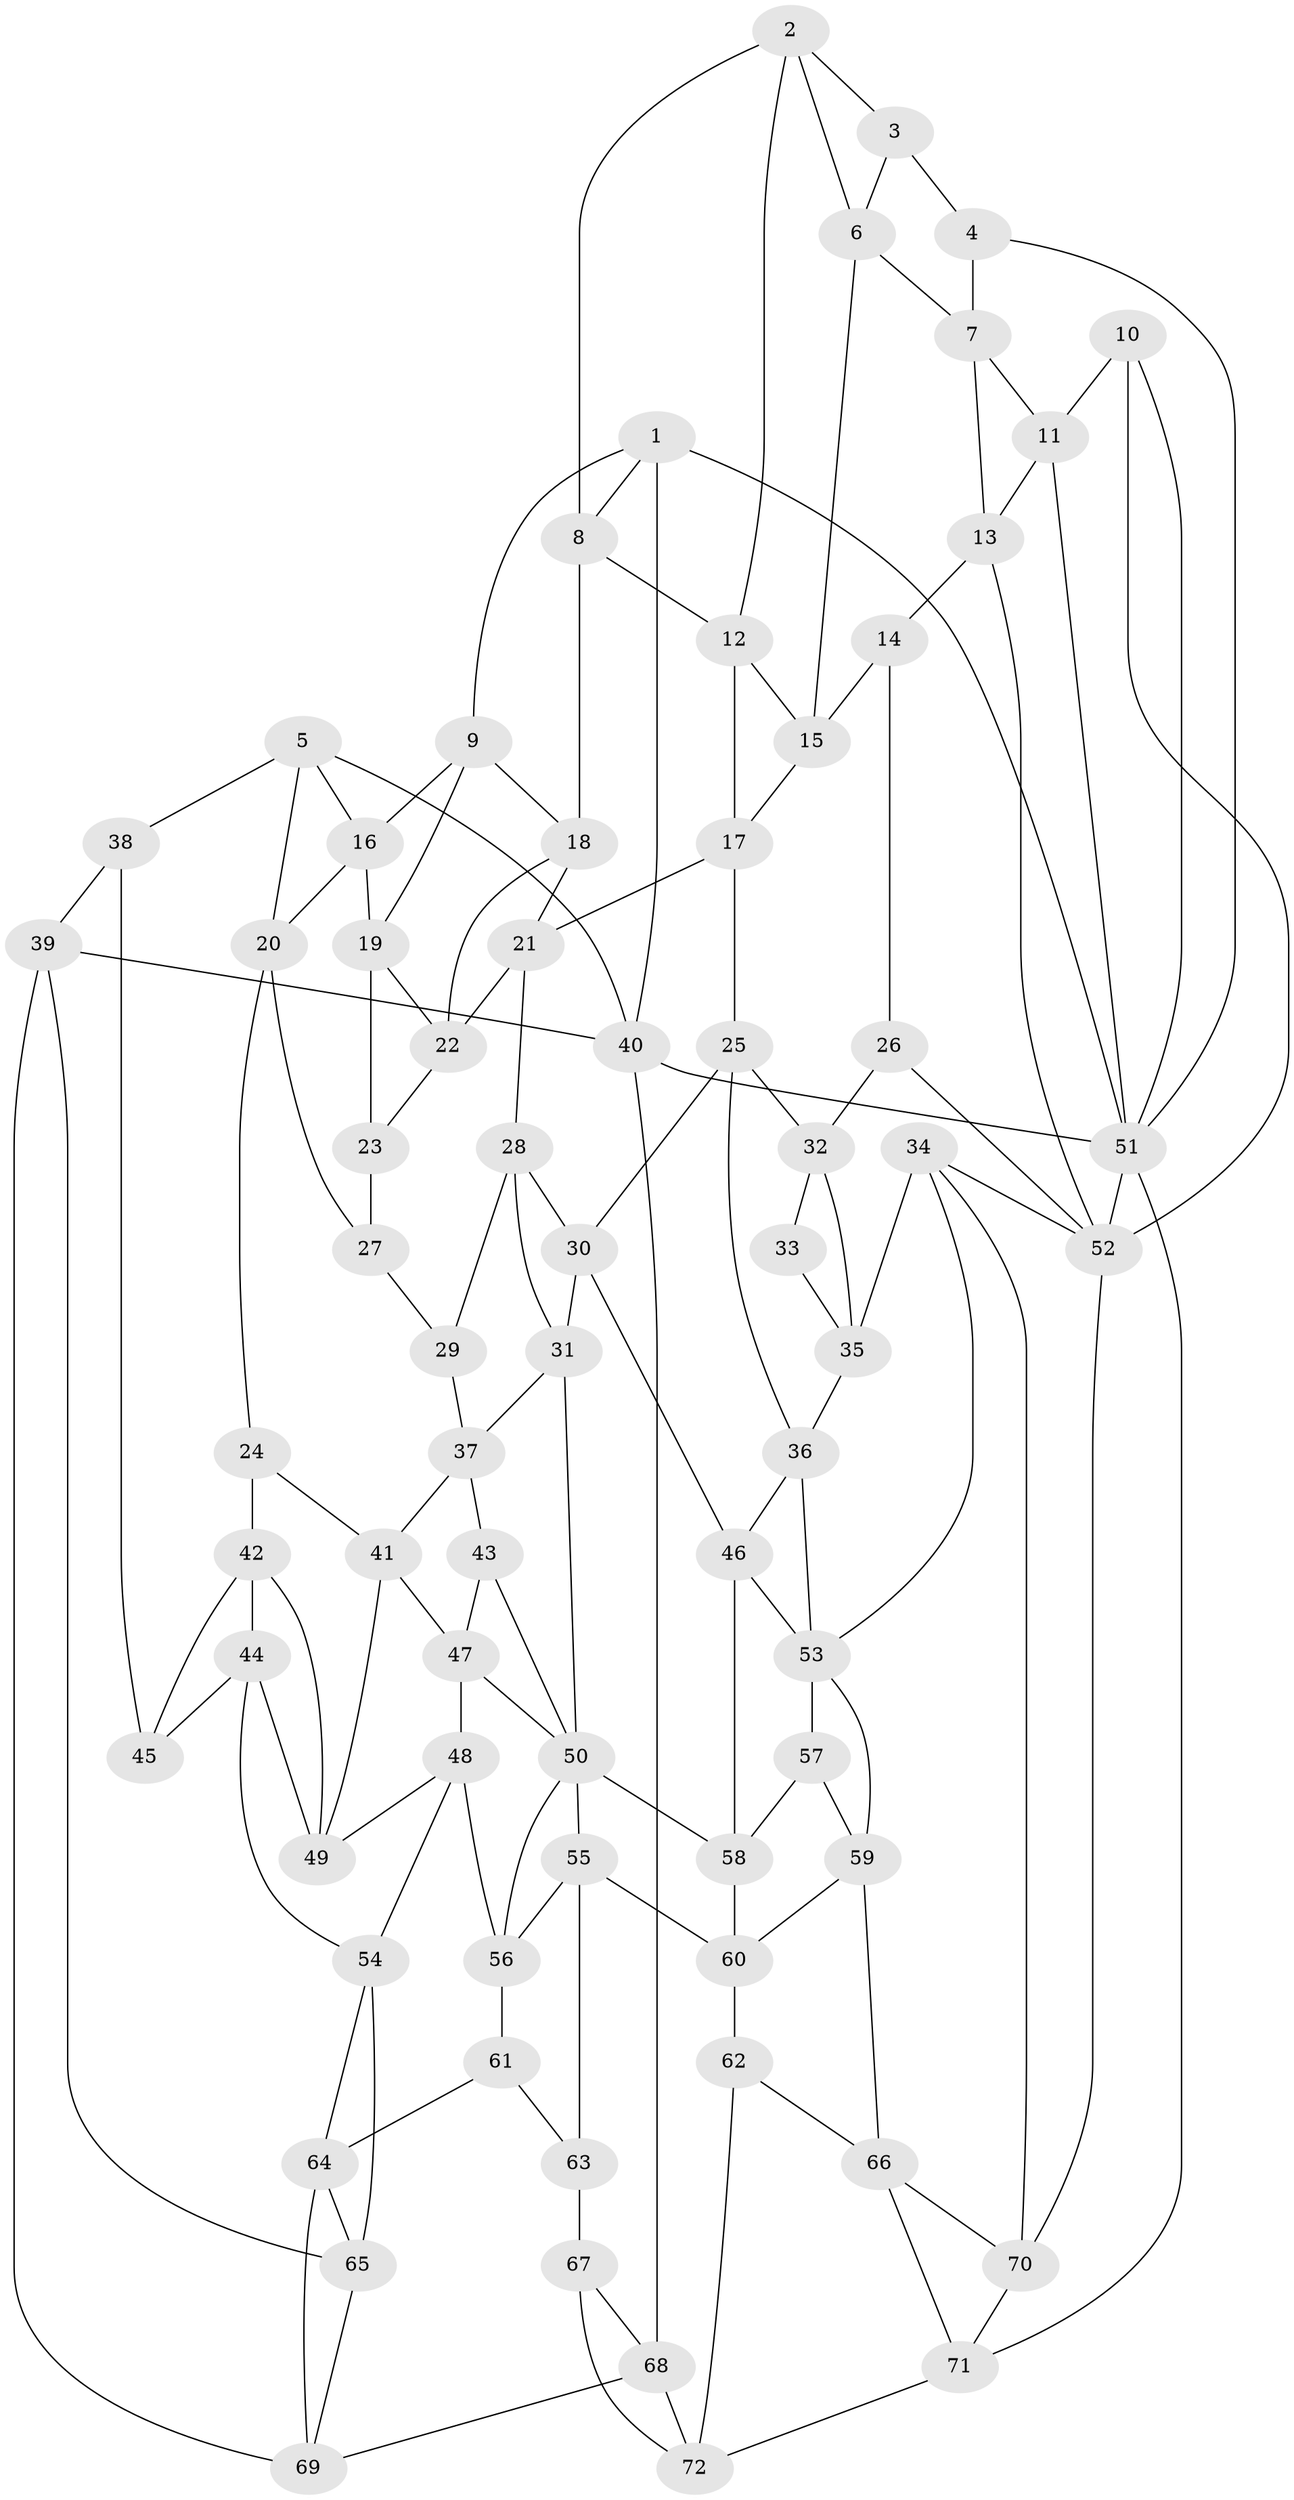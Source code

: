 // original degree distribution, {3: 0.020833333333333332, 4: 0.2013888888888889, 5: 0.5763888888888888, 6: 0.2013888888888889}
// Generated by graph-tools (version 1.1) at 2025/27/03/09/25 03:27:13]
// undirected, 72 vertices, 139 edges
graph export_dot {
graph [start="1"]
  node [color=gray90,style=filled];
  1;
  2;
  3;
  4;
  5;
  6;
  7;
  8;
  9;
  10;
  11;
  12;
  13;
  14;
  15;
  16;
  17;
  18;
  19;
  20;
  21;
  22;
  23;
  24;
  25;
  26;
  27;
  28;
  29;
  30;
  31;
  32;
  33;
  34;
  35;
  36;
  37;
  38;
  39;
  40;
  41;
  42;
  43;
  44;
  45;
  46;
  47;
  48;
  49;
  50;
  51;
  52;
  53;
  54;
  55;
  56;
  57;
  58;
  59;
  60;
  61;
  62;
  63;
  64;
  65;
  66;
  67;
  68;
  69;
  70;
  71;
  72;
  1 -- 8 [weight=1.0];
  1 -- 9 [weight=1.0];
  1 -- 40 [weight=1.0];
  1 -- 51 [weight=1.0];
  2 -- 3 [weight=1.0];
  2 -- 6 [weight=1.0];
  2 -- 8 [weight=1.0];
  2 -- 12 [weight=1.0];
  3 -- 4 [weight=1.0];
  3 -- 6 [weight=1.0];
  4 -- 7 [weight=1.0];
  4 -- 51 [weight=1.0];
  5 -- 16 [weight=1.0];
  5 -- 20 [weight=1.0];
  5 -- 38 [weight=1.0];
  5 -- 40 [weight=1.0];
  6 -- 7 [weight=1.0];
  6 -- 15 [weight=1.0];
  7 -- 11 [weight=1.0];
  7 -- 13 [weight=1.0];
  8 -- 12 [weight=1.0];
  8 -- 18 [weight=1.0];
  9 -- 16 [weight=1.0];
  9 -- 18 [weight=1.0];
  9 -- 19 [weight=1.0];
  10 -- 11 [weight=1.0];
  10 -- 51 [weight=1.0];
  10 -- 52 [weight=1.0];
  11 -- 13 [weight=1.0];
  11 -- 51 [weight=1.0];
  12 -- 15 [weight=1.0];
  12 -- 17 [weight=1.0];
  13 -- 14 [weight=1.0];
  13 -- 52 [weight=1.0];
  14 -- 15 [weight=1.0];
  14 -- 26 [weight=1.0];
  15 -- 17 [weight=1.0];
  16 -- 19 [weight=1.0];
  16 -- 20 [weight=1.0];
  17 -- 21 [weight=1.0];
  17 -- 25 [weight=1.0];
  18 -- 21 [weight=1.0];
  18 -- 22 [weight=1.0];
  19 -- 22 [weight=1.0];
  19 -- 23 [weight=1.0];
  20 -- 24 [weight=1.0];
  20 -- 27 [weight=1.0];
  21 -- 22 [weight=1.0];
  21 -- 28 [weight=1.0];
  22 -- 23 [weight=1.0];
  23 -- 27 [weight=2.0];
  24 -- 41 [weight=1.0];
  24 -- 42 [weight=1.0];
  25 -- 30 [weight=1.0];
  25 -- 32 [weight=1.0];
  25 -- 36 [weight=1.0];
  26 -- 32 [weight=1.0];
  26 -- 52 [weight=1.0];
  27 -- 29 [weight=1.0];
  28 -- 29 [weight=1.0];
  28 -- 30 [weight=1.0];
  28 -- 31 [weight=1.0];
  29 -- 37 [weight=1.0];
  30 -- 31 [weight=1.0];
  30 -- 46 [weight=1.0];
  31 -- 37 [weight=1.0];
  31 -- 50 [weight=1.0];
  32 -- 33 [weight=1.0];
  32 -- 35 [weight=1.0];
  33 -- 35 [weight=1.0];
  34 -- 35 [weight=1.0];
  34 -- 52 [weight=1.0];
  34 -- 53 [weight=1.0];
  34 -- 70 [weight=1.0];
  35 -- 36 [weight=1.0];
  36 -- 46 [weight=1.0];
  36 -- 53 [weight=1.0];
  37 -- 41 [weight=1.0];
  37 -- 43 [weight=1.0];
  38 -- 39 [weight=1.0];
  38 -- 45 [weight=2.0];
  39 -- 40 [weight=1.0];
  39 -- 65 [weight=1.0];
  39 -- 69 [weight=1.0];
  40 -- 51 [weight=2.0];
  40 -- 68 [weight=1.0];
  41 -- 47 [weight=1.0];
  41 -- 49 [weight=1.0];
  42 -- 44 [weight=1.0];
  42 -- 45 [weight=1.0];
  42 -- 49 [weight=1.0];
  43 -- 47 [weight=1.0];
  43 -- 50 [weight=1.0];
  44 -- 45 [weight=1.0];
  44 -- 49 [weight=1.0];
  44 -- 54 [weight=1.0];
  46 -- 53 [weight=1.0];
  46 -- 58 [weight=1.0];
  47 -- 48 [weight=1.0];
  47 -- 50 [weight=1.0];
  48 -- 49 [weight=1.0];
  48 -- 54 [weight=1.0];
  48 -- 56 [weight=1.0];
  50 -- 55 [weight=1.0];
  50 -- 56 [weight=1.0];
  50 -- 58 [weight=1.0];
  51 -- 52 [weight=1.0];
  51 -- 71 [weight=1.0];
  52 -- 70 [weight=1.0];
  53 -- 57 [weight=2.0];
  53 -- 59 [weight=1.0];
  54 -- 64 [weight=1.0];
  54 -- 65 [weight=1.0];
  55 -- 56 [weight=1.0];
  55 -- 60 [weight=1.0];
  55 -- 63 [weight=1.0];
  56 -- 61 [weight=1.0];
  57 -- 58 [weight=1.0];
  57 -- 59 [weight=1.0];
  58 -- 60 [weight=1.0];
  59 -- 60 [weight=1.0];
  59 -- 66 [weight=1.0];
  60 -- 62 [weight=1.0];
  61 -- 63 [weight=1.0];
  61 -- 64 [weight=1.0];
  62 -- 66 [weight=1.0];
  62 -- 72 [weight=1.0];
  63 -- 67 [weight=2.0];
  64 -- 65 [weight=1.0];
  64 -- 69 [weight=1.0];
  65 -- 69 [weight=1.0];
  66 -- 70 [weight=1.0];
  66 -- 71 [weight=1.0];
  67 -- 68 [weight=1.0];
  67 -- 72 [weight=1.0];
  68 -- 69 [weight=1.0];
  68 -- 72 [weight=1.0];
  70 -- 71 [weight=1.0];
  71 -- 72 [weight=1.0];
}

